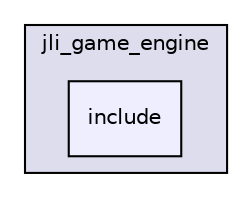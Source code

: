 digraph "jli_game_engine/include" {
  compound=true
  node [ fontsize="10", fontname="Helvetica"];
  edge [ labelfontsize="10", labelfontname="Helvetica"];
  subgraph clusterdir_fa305a6743bf9d7c8c08216ef1410eed {
    graph [ bgcolor="#ddddee", pencolor="black", label="jli_game_engine" fontname="Helvetica", fontsize="10", URL="dir_fa305a6743bf9d7c8c08216ef1410eed.html"]
  dir_3e12380dcd47f0b3d34e51b77e4e0044 [shape=box, label="include", style="filled", fillcolor="#eeeeff", pencolor="black", URL="dir_3e12380dcd47f0b3d34e51b77e4e0044.html"];
  }
}
